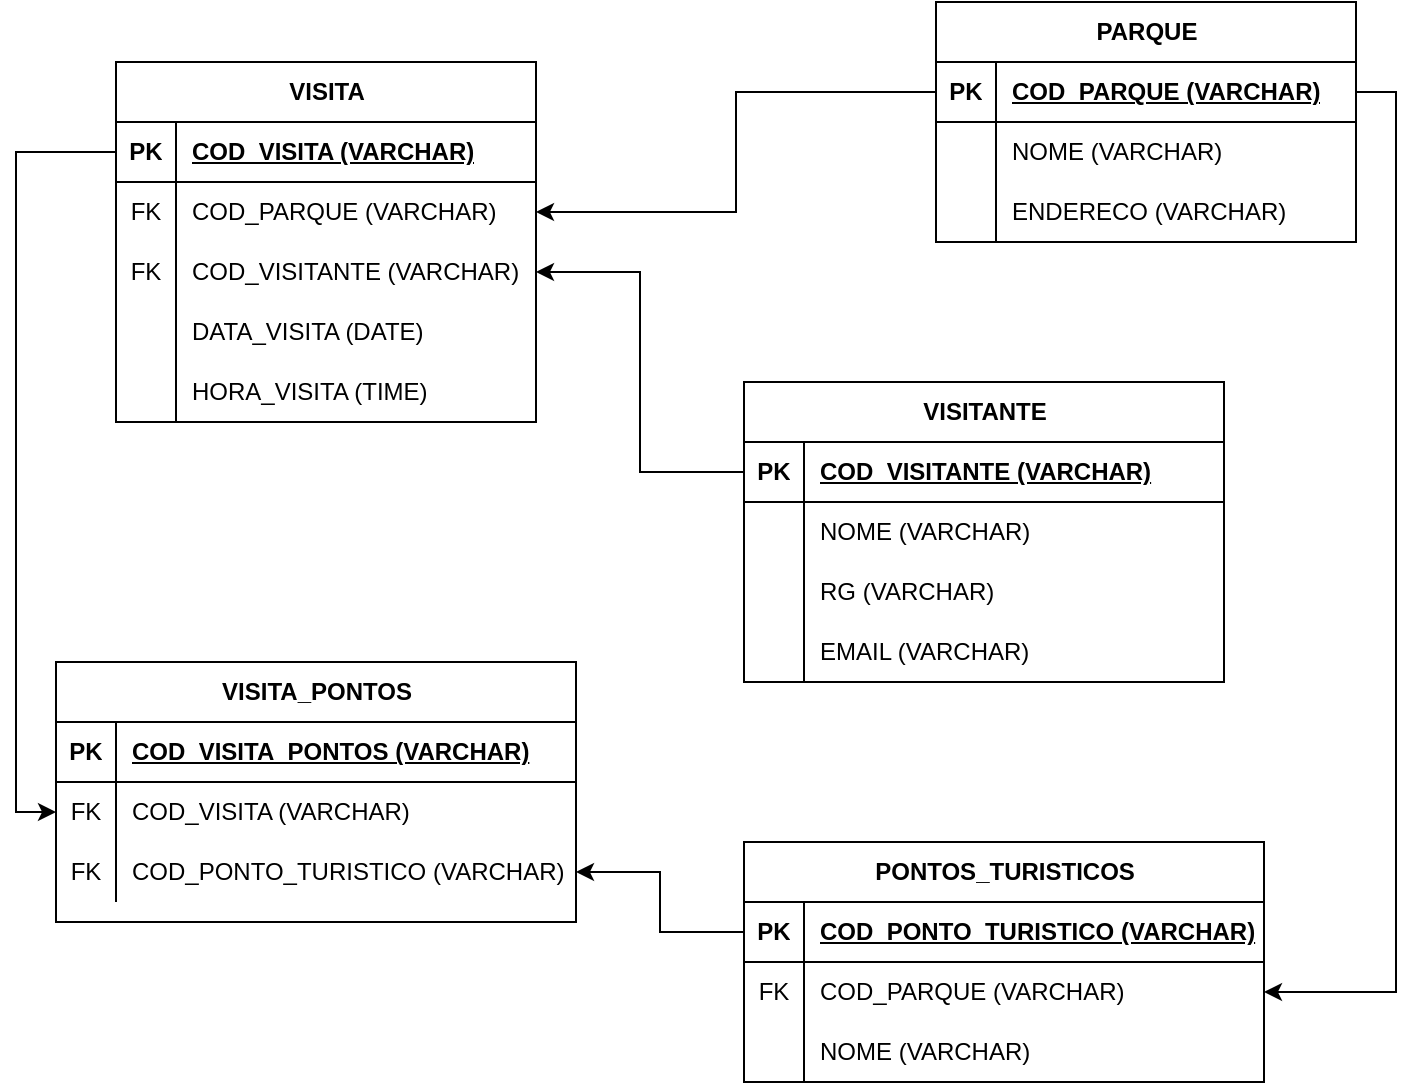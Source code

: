 <mxfile version="21.7.4" type="github">
  <diagram name="Página-1" id="dX1xWqN7Fn-PwG7Nmpmt">
    <mxGraphModel dx="792" dy="734" grid="1" gridSize="10" guides="1" tooltips="1" connect="1" arrows="1" fold="1" page="1" pageScale="1" pageWidth="827" pageHeight="1169" math="0" shadow="0">
      <root>
        <mxCell id="0" />
        <mxCell id="1" parent="0" />
        <mxCell id="UnBkUYNT4dZvm0_e0a4v-6" value="VISITA" style="shape=table;startSize=30;container=1;collapsible=1;childLayout=tableLayout;fixedRows=1;rowLines=0;fontStyle=1;align=center;resizeLast=1;html=1;swimlaneLine=1;" parent="1" vertex="1">
          <mxGeometry x="100" y="180" width="210" height="180" as="geometry" />
        </mxCell>
        <mxCell id="UnBkUYNT4dZvm0_e0a4v-7" value="" style="shape=tableRow;horizontal=0;startSize=0;swimlaneHead=0;swimlaneBody=0;fillColor=none;collapsible=0;dropTarget=0;points=[[0,0.5],[1,0.5]];portConstraint=eastwest;top=0;left=0;right=0;bottom=1;" parent="UnBkUYNT4dZvm0_e0a4v-6" vertex="1">
          <mxGeometry y="30" width="210" height="30" as="geometry" />
        </mxCell>
        <mxCell id="UnBkUYNT4dZvm0_e0a4v-8" value="PK" style="shape=partialRectangle;connectable=0;fillColor=none;top=0;left=0;bottom=0;right=0;fontStyle=1;overflow=hidden;whiteSpace=wrap;html=1;" parent="UnBkUYNT4dZvm0_e0a4v-7" vertex="1">
          <mxGeometry width="30" height="30" as="geometry">
            <mxRectangle width="30" height="30" as="alternateBounds" />
          </mxGeometry>
        </mxCell>
        <mxCell id="UnBkUYNT4dZvm0_e0a4v-9" value="COD_VISITA (VARCHAR)" style="shape=partialRectangle;connectable=0;fillColor=none;top=0;left=0;bottom=0;right=0;align=left;spacingLeft=6;fontStyle=5;overflow=hidden;whiteSpace=wrap;html=1;" parent="UnBkUYNT4dZvm0_e0a4v-7" vertex="1">
          <mxGeometry x="30" width="180" height="30" as="geometry">
            <mxRectangle width="180" height="30" as="alternateBounds" />
          </mxGeometry>
        </mxCell>
        <mxCell id="UnBkUYNT4dZvm0_e0a4v-10" value="" style="shape=tableRow;horizontal=0;startSize=0;swimlaneHead=0;swimlaneBody=0;fillColor=none;collapsible=0;dropTarget=0;points=[[0,0.5],[1,0.5]];portConstraint=eastwest;top=0;left=0;right=0;bottom=0;" parent="UnBkUYNT4dZvm0_e0a4v-6" vertex="1">
          <mxGeometry y="60" width="210" height="30" as="geometry" />
        </mxCell>
        <mxCell id="UnBkUYNT4dZvm0_e0a4v-11" value="FK" style="shape=partialRectangle;connectable=0;fillColor=none;top=0;left=0;bottom=0;right=0;editable=1;overflow=hidden;whiteSpace=wrap;html=1;" parent="UnBkUYNT4dZvm0_e0a4v-10" vertex="1">
          <mxGeometry width="30" height="30" as="geometry">
            <mxRectangle width="30" height="30" as="alternateBounds" />
          </mxGeometry>
        </mxCell>
        <mxCell id="UnBkUYNT4dZvm0_e0a4v-12" value="COD_PARQUE (VARCHAR)" style="shape=partialRectangle;connectable=0;fillColor=none;top=0;left=0;bottom=0;right=0;align=left;spacingLeft=6;overflow=hidden;whiteSpace=wrap;html=1;" parent="UnBkUYNT4dZvm0_e0a4v-10" vertex="1">
          <mxGeometry x="30" width="180" height="30" as="geometry">
            <mxRectangle width="180" height="30" as="alternateBounds" />
          </mxGeometry>
        </mxCell>
        <mxCell id="UnBkUYNT4dZvm0_e0a4v-13" value="" style="shape=tableRow;horizontal=0;startSize=0;swimlaneHead=0;swimlaneBody=0;fillColor=none;collapsible=0;dropTarget=0;points=[[0,0.5],[1,0.5]];portConstraint=eastwest;top=0;left=0;right=0;bottom=0;" parent="UnBkUYNT4dZvm0_e0a4v-6" vertex="1">
          <mxGeometry y="90" width="210" height="30" as="geometry" />
        </mxCell>
        <mxCell id="UnBkUYNT4dZvm0_e0a4v-14" value="FK" style="shape=partialRectangle;connectable=0;fillColor=none;top=0;left=0;bottom=0;right=0;editable=1;overflow=hidden;whiteSpace=wrap;html=1;" parent="UnBkUYNT4dZvm0_e0a4v-13" vertex="1">
          <mxGeometry width="30" height="30" as="geometry">
            <mxRectangle width="30" height="30" as="alternateBounds" />
          </mxGeometry>
        </mxCell>
        <mxCell id="UnBkUYNT4dZvm0_e0a4v-15" value="COD_VISITANTE (VARCHAR)" style="shape=partialRectangle;connectable=0;fillColor=none;top=0;left=0;bottom=0;right=0;align=left;spacingLeft=6;overflow=hidden;whiteSpace=wrap;html=1;" parent="UnBkUYNT4dZvm0_e0a4v-13" vertex="1">
          <mxGeometry x="30" width="180" height="30" as="geometry">
            <mxRectangle width="180" height="30" as="alternateBounds" />
          </mxGeometry>
        </mxCell>
        <mxCell id="UnBkUYNT4dZvm0_e0a4v-16" value="" style="shape=tableRow;horizontal=0;startSize=0;swimlaneHead=0;swimlaneBody=0;fillColor=none;collapsible=0;dropTarget=0;points=[[0,0.5],[1,0.5]];portConstraint=eastwest;top=0;left=0;right=0;bottom=0;" parent="UnBkUYNT4dZvm0_e0a4v-6" vertex="1">
          <mxGeometry y="120" width="210" height="30" as="geometry" />
        </mxCell>
        <mxCell id="UnBkUYNT4dZvm0_e0a4v-17" value="" style="shape=partialRectangle;connectable=0;fillColor=none;top=0;left=0;bottom=0;right=0;editable=1;overflow=hidden;whiteSpace=wrap;html=1;" parent="UnBkUYNT4dZvm0_e0a4v-16" vertex="1">
          <mxGeometry width="30" height="30" as="geometry">
            <mxRectangle width="30" height="30" as="alternateBounds" />
          </mxGeometry>
        </mxCell>
        <mxCell id="UnBkUYNT4dZvm0_e0a4v-18" value="DATA_VISITA (DATE)" style="shape=partialRectangle;connectable=0;fillColor=none;top=0;left=0;bottom=0;right=0;align=left;spacingLeft=6;overflow=hidden;whiteSpace=wrap;html=1;" parent="UnBkUYNT4dZvm0_e0a4v-16" vertex="1">
          <mxGeometry x="30" width="180" height="30" as="geometry">
            <mxRectangle width="180" height="30" as="alternateBounds" />
          </mxGeometry>
        </mxCell>
        <mxCell id="UnBkUYNT4dZvm0_e0a4v-104" value="" style="shape=tableRow;horizontal=0;startSize=0;swimlaneHead=0;swimlaneBody=0;fillColor=none;collapsible=0;dropTarget=0;points=[[0,0.5],[1,0.5]];portConstraint=eastwest;top=0;left=0;right=0;bottom=0;" parent="UnBkUYNT4dZvm0_e0a4v-6" vertex="1">
          <mxGeometry y="150" width="210" height="30" as="geometry" />
        </mxCell>
        <mxCell id="UnBkUYNT4dZvm0_e0a4v-105" value="" style="shape=partialRectangle;connectable=0;fillColor=none;top=0;left=0;bottom=0;right=0;editable=1;overflow=hidden;whiteSpace=wrap;html=1;" parent="UnBkUYNT4dZvm0_e0a4v-104" vertex="1">
          <mxGeometry width="30" height="30" as="geometry">
            <mxRectangle width="30" height="30" as="alternateBounds" />
          </mxGeometry>
        </mxCell>
        <mxCell id="UnBkUYNT4dZvm0_e0a4v-106" value="HORA_VISITA (TIME)" style="shape=partialRectangle;connectable=0;fillColor=none;top=0;left=0;bottom=0;right=0;align=left;spacingLeft=6;overflow=hidden;whiteSpace=wrap;html=1;" parent="UnBkUYNT4dZvm0_e0a4v-104" vertex="1">
          <mxGeometry x="30" width="180" height="30" as="geometry">
            <mxRectangle width="180" height="30" as="alternateBounds" />
          </mxGeometry>
        </mxCell>
        <mxCell id="UnBkUYNT4dZvm0_e0a4v-39" value="VISITANTE" style="shape=table;startSize=30;container=1;collapsible=1;childLayout=tableLayout;fixedRows=1;rowLines=0;fontStyle=1;align=center;resizeLast=1;html=1;swimlaneLine=1;" parent="1" vertex="1">
          <mxGeometry x="414" y="340" width="240" height="150" as="geometry" />
        </mxCell>
        <mxCell id="UnBkUYNT4dZvm0_e0a4v-40" value="" style="shape=tableRow;horizontal=0;startSize=0;swimlaneHead=0;swimlaneBody=0;fillColor=none;collapsible=0;dropTarget=0;points=[[0,0.5],[1,0.5]];portConstraint=eastwest;top=0;left=0;right=0;bottom=1;" parent="UnBkUYNT4dZvm0_e0a4v-39" vertex="1">
          <mxGeometry y="30" width="240" height="30" as="geometry" />
        </mxCell>
        <mxCell id="UnBkUYNT4dZvm0_e0a4v-41" value="PK" style="shape=partialRectangle;connectable=0;fillColor=none;top=0;left=0;bottom=0;right=0;fontStyle=1;overflow=hidden;whiteSpace=wrap;html=1;" parent="UnBkUYNT4dZvm0_e0a4v-40" vertex="1">
          <mxGeometry width="30" height="30" as="geometry">
            <mxRectangle width="30" height="30" as="alternateBounds" />
          </mxGeometry>
        </mxCell>
        <mxCell id="UnBkUYNT4dZvm0_e0a4v-42" value="COD_VISITANTE (VARCHAR)" style="shape=partialRectangle;connectable=0;fillColor=none;top=0;left=0;bottom=0;right=0;align=left;spacingLeft=6;fontStyle=5;overflow=hidden;whiteSpace=wrap;html=1;" parent="UnBkUYNT4dZvm0_e0a4v-40" vertex="1">
          <mxGeometry x="30" width="210" height="30" as="geometry">
            <mxRectangle width="210" height="30" as="alternateBounds" />
          </mxGeometry>
        </mxCell>
        <mxCell id="UnBkUYNT4dZvm0_e0a4v-43" value="" style="shape=tableRow;horizontal=0;startSize=0;swimlaneHead=0;swimlaneBody=0;fillColor=none;collapsible=0;dropTarget=0;points=[[0,0.5],[1,0.5]];portConstraint=eastwest;top=0;left=0;right=0;bottom=0;" parent="UnBkUYNT4dZvm0_e0a4v-39" vertex="1">
          <mxGeometry y="60" width="240" height="30" as="geometry" />
        </mxCell>
        <mxCell id="UnBkUYNT4dZvm0_e0a4v-44" value="" style="shape=partialRectangle;connectable=0;fillColor=none;top=0;left=0;bottom=0;right=0;editable=1;overflow=hidden;whiteSpace=wrap;html=1;" parent="UnBkUYNT4dZvm0_e0a4v-43" vertex="1">
          <mxGeometry width="30" height="30" as="geometry">
            <mxRectangle width="30" height="30" as="alternateBounds" />
          </mxGeometry>
        </mxCell>
        <mxCell id="UnBkUYNT4dZvm0_e0a4v-45" value="NOME (VARCHAR)" style="shape=partialRectangle;connectable=0;fillColor=none;top=0;left=0;bottom=0;right=0;align=left;spacingLeft=6;overflow=hidden;whiteSpace=wrap;html=1;" parent="UnBkUYNT4dZvm0_e0a4v-43" vertex="1">
          <mxGeometry x="30" width="210" height="30" as="geometry">
            <mxRectangle width="210" height="30" as="alternateBounds" />
          </mxGeometry>
        </mxCell>
        <mxCell id="UnBkUYNT4dZvm0_e0a4v-46" value="" style="shape=tableRow;horizontal=0;startSize=0;swimlaneHead=0;swimlaneBody=0;fillColor=none;collapsible=0;dropTarget=0;points=[[0,0.5],[1,0.5]];portConstraint=eastwest;top=0;left=0;right=0;bottom=0;" parent="UnBkUYNT4dZvm0_e0a4v-39" vertex="1">
          <mxGeometry y="90" width="240" height="30" as="geometry" />
        </mxCell>
        <mxCell id="UnBkUYNT4dZvm0_e0a4v-47" value="" style="shape=partialRectangle;connectable=0;fillColor=none;top=0;left=0;bottom=0;right=0;editable=1;overflow=hidden;whiteSpace=wrap;html=1;" parent="UnBkUYNT4dZvm0_e0a4v-46" vertex="1">
          <mxGeometry width="30" height="30" as="geometry">
            <mxRectangle width="30" height="30" as="alternateBounds" />
          </mxGeometry>
        </mxCell>
        <mxCell id="UnBkUYNT4dZvm0_e0a4v-48" value="RG (VARCHAR)" style="shape=partialRectangle;connectable=0;fillColor=none;top=0;left=0;bottom=0;right=0;align=left;spacingLeft=6;overflow=hidden;whiteSpace=wrap;html=1;" parent="UnBkUYNT4dZvm0_e0a4v-46" vertex="1">
          <mxGeometry x="30" width="210" height="30" as="geometry">
            <mxRectangle width="210" height="30" as="alternateBounds" />
          </mxGeometry>
        </mxCell>
        <mxCell id="UnBkUYNT4dZvm0_e0a4v-49" value="" style="shape=tableRow;horizontal=0;startSize=0;swimlaneHead=0;swimlaneBody=0;fillColor=none;collapsible=0;dropTarget=0;points=[[0,0.5],[1,0.5]];portConstraint=eastwest;top=0;left=0;right=0;bottom=0;" parent="UnBkUYNT4dZvm0_e0a4v-39" vertex="1">
          <mxGeometry y="120" width="240" height="30" as="geometry" />
        </mxCell>
        <mxCell id="UnBkUYNT4dZvm0_e0a4v-50" value="" style="shape=partialRectangle;connectable=0;fillColor=none;top=0;left=0;bottom=0;right=0;editable=1;overflow=hidden;whiteSpace=wrap;html=1;" parent="UnBkUYNT4dZvm0_e0a4v-49" vertex="1">
          <mxGeometry width="30" height="30" as="geometry">
            <mxRectangle width="30" height="30" as="alternateBounds" />
          </mxGeometry>
        </mxCell>
        <mxCell id="UnBkUYNT4dZvm0_e0a4v-51" value="EMAIL (VARCHAR)" style="shape=partialRectangle;connectable=0;fillColor=none;top=0;left=0;bottom=0;right=0;align=left;spacingLeft=6;overflow=hidden;whiteSpace=wrap;html=1;" parent="UnBkUYNT4dZvm0_e0a4v-49" vertex="1">
          <mxGeometry x="30" width="210" height="30" as="geometry">
            <mxRectangle width="210" height="30" as="alternateBounds" />
          </mxGeometry>
        </mxCell>
        <mxCell id="UnBkUYNT4dZvm0_e0a4v-52" value="VISITA_PONTOS" style="shape=table;startSize=30;container=1;collapsible=1;childLayout=tableLayout;fixedRows=1;rowLines=0;fontStyle=1;align=center;resizeLast=1;html=1;swimlaneLine=1;" parent="1" vertex="1">
          <mxGeometry x="70" y="480" width="260" height="130" as="geometry" />
        </mxCell>
        <mxCell id="UnBkUYNT4dZvm0_e0a4v-53" value="" style="shape=tableRow;horizontal=0;startSize=0;swimlaneHead=0;swimlaneBody=0;fillColor=none;collapsible=0;dropTarget=0;points=[[0,0.5],[1,0.5]];portConstraint=eastwest;top=0;left=0;right=0;bottom=1;" parent="UnBkUYNT4dZvm0_e0a4v-52" vertex="1">
          <mxGeometry y="30" width="260" height="30" as="geometry" />
        </mxCell>
        <mxCell id="UnBkUYNT4dZvm0_e0a4v-54" value="PK" style="shape=partialRectangle;connectable=0;fillColor=none;top=0;left=0;bottom=0;right=0;fontStyle=1;overflow=hidden;whiteSpace=wrap;html=1;" parent="UnBkUYNT4dZvm0_e0a4v-53" vertex="1">
          <mxGeometry width="30" height="30" as="geometry">
            <mxRectangle width="30" height="30" as="alternateBounds" />
          </mxGeometry>
        </mxCell>
        <mxCell id="UnBkUYNT4dZvm0_e0a4v-55" value="COD_VISITA_PONTOS (VARCHAR)" style="shape=partialRectangle;connectable=0;fillColor=none;top=0;left=0;bottom=0;right=0;align=left;spacingLeft=6;fontStyle=5;overflow=hidden;whiteSpace=wrap;html=1;" parent="UnBkUYNT4dZvm0_e0a4v-53" vertex="1">
          <mxGeometry x="30" width="230" height="30" as="geometry">
            <mxRectangle width="230" height="30" as="alternateBounds" />
          </mxGeometry>
        </mxCell>
        <mxCell id="UnBkUYNT4dZvm0_e0a4v-56" value="" style="shape=tableRow;horizontal=0;startSize=0;swimlaneHead=0;swimlaneBody=0;fillColor=none;collapsible=0;dropTarget=0;points=[[0,0.5],[1,0.5]];portConstraint=eastwest;top=0;left=0;right=0;bottom=0;" parent="UnBkUYNT4dZvm0_e0a4v-52" vertex="1">
          <mxGeometry y="60" width="260" height="30" as="geometry" />
        </mxCell>
        <mxCell id="UnBkUYNT4dZvm0_e0a4v-57" value="FK" style="shape=partialRectangle;connectable=0;fillColor=none;top=0;left=0;bottom=0;right=0;editable=1;overflow=hidden;whiteSpace=wrap;html=1;" parent="UnBkUYNT4dZvm0_e0a4v-56" vertex="1">
          <mxGeometry width="30" height="30" as="geometry">
            <mxRectangle width="30" height="30" as="alternateBounds" />
          </mxGeometry>
        </mxCell>
        <mxCell id="UnBkUYNT4dZvm0_e0a4v-58" value="COD_VISITA (VARCHAR)" style="shape=partialRectangle;connectable=0;fillColor=none;top=0;left=0;bottom=0;right=0;align=left;spacingLeft=6;overflow=hidden;whiteSpace=wrap;html=1;" parent="UnBkUYNT4dZvm0_e0a4v-56" vertex="1">
          <mxGeometry x="30" width="230" height="30" as="geometry">
            <mxRectangle width="230" height="30" as="alternateBounds" />
          </mxGeometry>
        </mxCell>
        <mxCell id="UnBkUYNT4dZvm0_e0a4v-59" value="" style="shape=tableRow;horizontal=0;startSize=0;swimlaneHead=0;swimlaneBody=0;fillColor=none;collapsible=0;dropTarget=0;points=[[0,0.5],[1,0.5]];portConstraint=eastwest;top=0;left=0;right=0;bottom=0;" parent="UnBkUYNT4dZvm0_e0a4v-52" vertex="1">
          <mxGeometry y="90" width="260" height="30" as="geometry" />
        </mxCell>
        <mxCell id="UnBkUYNT4dZvm0_e0a4v-60" value="FK" style="shape=partialRectangle;connectable=0;fillColor=none;top=0;left=0;bottom=0;right=0;editable=1;overflow=hidden;whiteSpace=wrap;html=1;" parent="UnBkUYNT4dZvm0_e0a4v-59" vertex="1">
          <mxGeometry width="30" height="30" as="geometry">
            <mxRectangle width="30" height="30" as="alternateBounds" />
          </mxGeometry>
        </mxCell>
        <mxCell id="UnBkUYNT4dZvm0_e0a4v-61" value="COD_PONTO_TURISTICO (VARCHAR)" style="shape=partialRectangle;connectable=0;fillColor=none;top=0;left=0;bottom=0;right=0;align=left;spacingLeft=6;overflow=hidden;whiteSpace=wrap;html=1;" parent="UnBkUYNT4dZvm0_e0a4v-59" vertex="1">
          <mxGeometry x="30" width="230" height="30" as="geometry">
            <mxRectangle width="230" height="30" as="alternateBounds" />
          </mxGeometry>
        </mxCell>
        <mxCell id="UnBkUYNT4dZvm0_e0a4v-78" value="PONTOS_TURISTICOS" style="shape=table;startSize=30;container=1;collapsible=1;childLayout=tableLayout;fixedRows=1;rowLines=0;fontStyle=1;align=center;resizeLast=1;html=1;swimlaneLine=1;" parent="1" vertex="1">
          <mxGeometry x="414" y="570" width="260" height="120" as="geometry" />
        </mxCell>
        <mxCell id="UnBkUYNT4dZvm0_e0a4v-79" value="" style="shape=tableRow;horizontal=0;startSize=0;swimlaneHead=0;swimlaneBody=0;fillColor=none;collapsible=0;dropTarget=0;points=[[0,0.5],[1,0.5]];portConstraint=eastwest;top=0;left=0;right=0;bottom=1;" parent="UnBkUYNT4dZvm0_e0a4v-78" vertex="1">
          <mxGeometry y="30" width="260" height="30" as="geometry" />
        </mxCell>
        <mxCell id="UnBkUYNT4dZvm0_e0a4v-80" value="PK" style="shape=partialRectangle;connectable=0;fillColor=none;top=0;left=0;bottom=0;right=0;fontStyle=1;overflow=hidden;whiteSpace=wrap;html=1;" parent="UnBkUYNT4dZvm0_e0a4v-79" vertex="1">
          <mxGeometry width="30" height="30" as="geometry">
            <mxRectangle width="30" height="30" as="alternateBounds" />
          </mxGeometry>
        </mxCell>
        <mxCell id="UnBkUYNT4dZvm0_e0a4v-81" value="COD_PONTO_TURISTICO (VARCHAR)" style="shape=partialRectangle;connectable=0;fillColor=none;top=0;left=0;bottom=0;right=0;align=left;spacingLeft=6;fontStyle=5;overflow=hidden;whiteSpace=wrap;html=1;" parent="UnBkUYNT4dZvm0_e0a4v-79" vertex="1">
          <mxGeometry x="30" width="230" height="30" as="geometry">
            <mxRectangle width="230" height="30" as="alternateBounds" />
          </mxGeometry>
        </mxCell>
        <mxCell id="UnBkUYNT4dZvm0_e0a4v-82" value="" style="shape=tableRow;horizontal=0;startSize=0;swimlaneHead=0;swimlaneBody=0;fillColor=none;collapsible=0;dropTarget=0;points=[[0,0.5],[1,0.5]];portConstraint=eastwest;top=0;left=0;right=0;bottom=0;" parent="UnBkUYNT4dZvm0_e0a4v-78" vertex="1">
          <mxGeometry y="60" width="260" height="30" as="geometry" />
        </mxCell>
        <mxCell id="UnBkUYNT4dZvm0_e0a4v-83" value="FK" style="shape=partialRectangle;connectable=0;fillColor=none;top=0;left=0;bottom=0;right=0;editable=1;overflow=hidden;whiteSpace=wrap;html=1;" parent="UnBkUYNT4dZvm0_e0a4v-82" vertex="1">
          <mxGeometry width="30" height="30" as="geometry">
            <mxRectangle width="30" height="30" as="alternateBounds" />
          </mxGeometry>
        </mxCell>
        <mxCell id="UnBkUYNT4dZvm0_e0a4v-84" value="COD_PARQUE (VARCHAR)" style="shape=partialRectangle;connectable=0;fillColor=none;top=0;left=0;bottom=0;right=0;align=left;spacingLeft=6;overflow=hidden;whiteSpace=wrap;html=1;" parent="UnBkUYNT4dZvm0_e0a4v-82" vertex="1">
          <mxGeometry x="30" width="230" height="30" as="geometry">
            <mxRectangle width="230" height="30" as="alternateBounds" />
          </mxGeometry>
        </mxCell>
        <mxCell id="UnBkUYNT4dZvm0_e0a4v-85" value="" style="shape=tableRow;horizontal=0;startSize=0;swimlaneHead=0;swimlaneBody=0;fillColor=none;collapsible=0;dropTarget=0;points=[[0,0.5],[1,0.5]];portConstraint=eastwest;top=0;left=0;right=0;bottom=0;" parent="UnBkUYNT4dZvm0_e0a4v-78" vertex="1">
          <mxGeometry y="90" width="260" height="30" as="geometry" />
        </mxCell>
        <mxCell id="UnBkUYNT4dZvm0_e0a4v-86" value="" style="shape=partialRectangle;connectable=0;fillColor=none;top=0;left=0;bottom=0;right=0;editable=1;overflow=hidden;whiteSpace=wrap;html=1;" parent="UnBkUYNT4dZvm0_e0a4v-85" vertex="1">
          <mxGeometry width="30" height="30" as="geometry">
            <mxRectangle width="30" height="30" as="alternateBounds" />
          </mxGeometry>
        </mxCell>
        <mxCell id="UnBkUYNT4dZvm0_e0a4v-87" value="NOME (VARCHAR)" style="shape=partialRectangle;connectable=0;fillColor=none;top=0;left=0;bottom=0;right=0;align=left;spacingLeft=6;overflow=hidden;whiteSpace=wrap;html=1;" parent="UnBkUYNT4dZvm0_e0a4v-85" vertex="1">
          <mxGeometry x="30" width="230" height="30" as="geometry">
            <mxRectangle width="230" height="30" as="alternateBounds" />
          </mxGeometry>
        </mxCell>
        <mxCell id="UnBkUYNT4dZvm0_e0a4v-91" value="PARQUE" style="shape=table;startSize=30;container=1;collapsible=1;childLayout=tableLayout;fixedRows=1;rowLines=0;fontStyle=1;align=center;resizeLast=1;html=1;swimlaneLine=1;" parent="1" vertex="1">
          <mxGeometry x="510" y="150" width="210" height="120" as="geometry" />
        </mxCell>
        <mxCell id="UnBkUYNT4dZvm0_e0a4v-92" value="" style="shape=tableRow;horizontal=0;startSize=0;swimlaneHead=0;swimlaneBody=0;fillColor=none;collapsible=0;dropTarget=0;points=[[0,0.5],[1,0.5]];portConstraint=eastwest;top=0;left=0;right=0;bottom=1;" parent="UnBkUYNT4dZvm0_e0a4v-91" vertex="1">
          <mxGeometry y="30" width="210" height="30" as="geometry" />
        </mxCell>
        <mxCell id="UnBkUYNT4dZvm0_e0a4v-93" value="PK" style="shape=partialRectangle;connectable=0;fillColor=none;top=0;left=0;bottom=0;right=0;fontStyle=1;overflow=hidden;whiteSpace=wrap;html=1;" parent="UnBkUYNT4dZvm0_e0a4v-92" vertex="1">
          <mxGeometry width="30" height="30" as="geometry">
            <mxRectangle width="30" height="30" as="alternateBounds" />
          </mxGeometry>
        </mxCell>
        <mxCell id="UnBkUYNT4dZvm0_e0a4v-94" value="COD_PARQUE (VARCHAR)" style="shape=partialRectangle;connectable=0;fillColor=none;top=0;left=0;bottom=0;right=0;align=left;spacingLeft=6;fontStyle=5;overflow=hidden;whiteSpace=wrap;html=1;" parent="UnBkUYNT4dZvm0_e0a4v-92" vertex="1">
          <mxGeometry x="30" width="180" height="30" as="geometry">
            <mxRectangle width="180" height="30" as="alternateBounds" />
          </mxGeometry>
        </mxCell>
        <mxCell id="UnBkUYNT4dZvm0_e0a4v-95" value="" style="shape=tableRow;horizontal=0;startSize=0;swimlaneHead=0;swimlaneBody=0;fillColor=none;collapsible=0;dropTarget=0;points=[[0,0.5],[1,0.5]];portConstraint=eastwest;top=0;left=0;right=0;bottom=0;" parent="UnBkUYNT4dZvm0_e0a4v-91" vertex="1">
          <mxGeometry y="60" width="210" height="30" as="geometry" />
        </mxCell>
        <mxCell id="UnBkUYNT4dZvm0_e0a4v-96" value="" style="shape=partialRectangle;connectable=0;fillColor=none;top=0;left=0;bottom=0;right=0;editable=1;overflow=hidden;whiteSpace=wrap;html=1;" parent="UnBkUYNT4dZvm0_e0a4v-95" vertex="1">
          <mxGeometry width="30" height="30" as="geometry">
            <mxRectangle width="30" height="30" as="alternateBounds" />
          </mxGeometry>
        </mxCell>
        <mxCell id="UnBkUYNT4dZvm0_e0a4v-97" value="NOME (VARCHAR)" style="shape=partialRectangle;connectable=0;fillColor=none;top=0;left=0;bottom=0;right=0;align=left;spacingLeft=6;overflow=hidden;whiteSpace=wrap;html=1;" parent="UnBkUYNT4dZvm0_e0a4v-95" vertex="1">
          <mxGeometry x="30" width="180" height="30" as="geometry">
            <mxRectangle width="180" height="30" as="alternateBounds" />
          </mxGeometry>
        </mxCell>
        <mxCell id="UnBkUYNT4dZvm0_e0a4v-98" value="" style="shape=tableRow;horizontal=0;startSize=0;swimlaneHead=0;swimlaneBody=0;fillColor=none;collapsible=0;dropTarget=0;points=[[0,0.5],[1,0.5]];portConstraint=eastwest;top=0;left=0;right=0;bottom=0;" parent="UnBkUYNT4dZvm0_e0a4v-91" vertex="1">
          <mxGeometry y="90" width="210" height="30" as="geometry" />
        </mxCell>
        <mxCell id="UnBkUYNT4dZvm0_e0a4v-99" value="" style="shape=partialRectangle;connectable=0;fillColor=none;top=0;left=0;bottom=0;right=0;editable=1;overflow=hidden;whiteSpace=wrap;html=1;" parent="UnBkUYNT4dZvm0_e0a4v-98" vertex="1">
          <mxGeometry width="30" height="30" as="geometry">
            <mxRectangle width="30" height="30" as="alternateBounds" />
          </mxGeometry>
        </mxCell>
        <mxCell id="UnBkUYNT4dZvm0_e0a4v-100" value="ENDERECO (VARCHAR)" style="shape=partialRectangle;connectable=0;fillColor=none;top=0;left=0;bottom=0;right=0;align=left;spacingLeft=6;overflow=hidden;whiteSpace=wrap;html=1;" parent="UnBkUYNT4dZvm0_e0a4v-98" vertex="1">
          <mxGeometry x="30" width="180" height="30" as="geometry">
            <mxRectangle width="180" height="30" as="alternateBounds" />
          </mxGeometry>
        </mxCell>
        <mxCell id="PXTmrbTwNKYClbVboBxY-1" style="edgeStyle=orthogonalEdgeStyle;rounded=0;orthogonalLoop=1;jettySize=auto;html=1;exitX=0;exitY=0.5;exitDx=0;exitDy=0;entryX=0;entryY=0.5;entryDx=0;entryDy=0;" edge="1" parent="1" source="UnBkUYNT4dZvm0_e0a4v-7" target="UnBkUYNT4dZvm0_e0a4v-56">
          <mxGeometry relative="1" as="geometry" />
        </mxCell>
        <mxCell id="PXTmrbTwNKYClbVboBxY-2" style="edgeStyle=orthogonalEdgeStyle;rounded=0;orthogonalLoop=1;jettySize=auto;html=1;exitX=0;exitY=0.5;exitDx=0;exitDy=0;entryX=1;entryY=0.5;entryDx=0;entryDy=0;" edge="1" parent="1" source="UnBkUYNT4dZvm0_e0a4v-40" target="UnBkUYNT4dZvm0_e0a4v-13">
          <mxGeometry relative="1" as="geometry" />
        </mxCell>
        <mxCell id="PXTmrbTwNKYClbVboBxY-3" style="edgeStyle=orthogonalEdgeStyle;rounded=0;orthogonalLoop=1;jettySize=auto;html=1;exitX=0;exitY=0.5;exitDx=0;exitDy=0;entryX=1;entryY=0.5;entryDx=0;entryDy=0;" edge="1" parent="1" source="UnBkUYNT4dZvm0_e0a4v-92" target="UnBkUYNT4dZvm0_e0a4v-10">
          <mxGeometry relative="1" as="geometry" />
        </mxCell>
        <mxCell id="PXTmrbTwNKYClbVboBxY-4" style="edgeStyle=orthogonalEdgeStyle;rounded=0;orthogonalLoop=1;jettySize=auto;html=1;exitX=1;exitY=0.5;exitDx=0;exitDy=0;entryX=1;entryY=0.5;entryDx=0;entryDy=0;" edge="1" parent="1" source="UnBkUYNT4dZvm0_e0a4v-92" target="UnBkUYNT4dZvm0_e0a4v-82">
          <mxGeometry relative="1" as="geometry" />
        </mxCell>
        <mxCell id="PXTmrbTwNKYClbVboBxY-5" style="edgeStyle=orthogonalEdgeStyle;rounded=0;orthogonalLoop=1;jettySize=auto;html=1;exitX=0;exitY=0.5;exitDx=0;exitDy=0;entryX=1;entryY=0.5;entryDx=0;entryDy=0;" edge="1" parent="1" source="UnBkUYNT4dZvm0_e0a4v-79" target="UnBkUYNT4dZvm0_e0a4v-59">
          <mxGeometry relative="1" as="geometry">
            <mxPoint x="360" y="530" as="targetPoint" />
          </mxGeometry>
        </mxCell>
      </root>
    </mxGraphModel>
  </diagram>
</mxfile>
